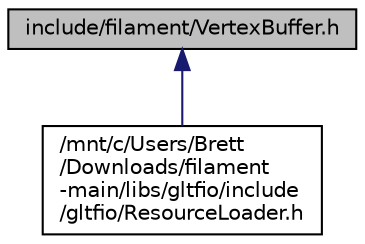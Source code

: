 digraph "include/filament/VertexBuffer.h"
{
 // LATEX_PDF_SIZE
  bgcolor="transparent";
  edge [fontname="Helvetica",fontsize="10",labelfontname="Helvetica",labelfontsize="10"];
  node [fontname="Helvetica",fontsize="10",shape=record];
  Node1 [label="include/filament/VertexBuffer.h",height=0.2,width=0.4,color="black", fillcolor="grey75", style="filled", fontcolor="black",tooltip=" "];
  Node1 -> Node2 [dir="back",color="midnightblue",fontsize="10",style="solid",fontname="Helvetica"];
  Node2 [label="/mnt/c/Users/Brett\l/Downloads/filament\l-main/libs/gltfio/include\l/gltfio/ResourceLoader.h",height=0.2,width=0.4,color="black",URL="$_resource_loader_8h_source.html",tooltip=" "];
}
